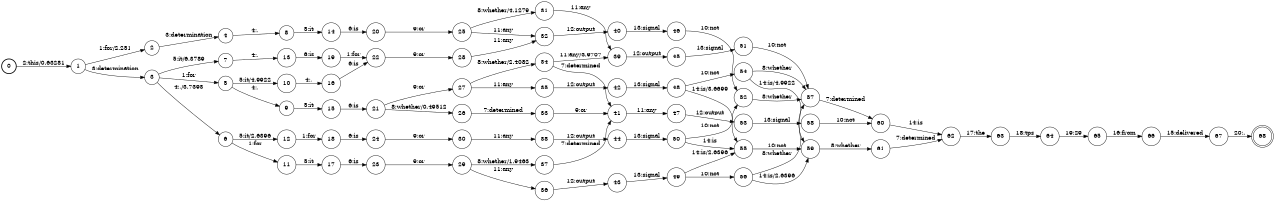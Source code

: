 digraph FST {
rankdir = LR;
size = "8.5,11";
label = "";
center = 1;
orientation = Portrait;
ranksep = "0.4";
nodesep = "0.25";
0 [label = "0", shape = circle, style = bold, fontsize = 14]
	0 -> 1 [label = "2:this/0.63281", fontsize = 14];
1 [label = "1", shape = circle, style = solid, fontsize = 14]
	1 -> 2 [label = "1:for/2.251", fontsize = 14];
	1 -> 3 [label = "3:determination", fontsize = 14];
2 [label = "2", shape = circle, style = solid, fontsize = 14]
	2 -> 4 [label = "3:determination", fontsize = 14];
3 [label = "3", shape = circle, style = solid, fontsize = 14]
	3 -> 5 [label = "1:for", fontsize = 14];
	3 -> 6 [label = "4:,/3.7393", fontsize = 14];
	3 -> 7 [label = "5:it/6.3789", fontsize = 14];
4 [label = "4", shape = circle, style = solid, fontsize = 14]
	4 -> 8 [label = "4:,", fontsize = 14];
5 [label = "5", shape = circle, style = solid, fontsize = 14]
	5 -> 9 [label = "4:,", fontsize = 14];
	5 -> 10 [label = "5:it/4.9922", fontsize = 14];
6 [label = "6", shape = circle, style = solid, fontsize = 14]
	6 -> 11 [label = "1:for", fontsize = 14];
	6 -> 12 [label = "5:it/2.6396", fontsize = 14];
7 [label = "7", shape = circle, style = solid, fontsize = 14]
	7 -> 13 [label = "4:,", fontsize = 14];
8 [label = "8", shape = circle, style = solid, fontsize = 14]
	8 -> 14 [label = "5:it", fontsize = 14];
9 [label = "9", shape = circle, style = solid, fontsize = 14]
	9 -> 15 [label = "5:it", fontsize = 14];
10 [label = "10", shape = circle, style = solid, fontsize = 14]
	10 -> 16 [label = "4:,", fontsize = 14];
11 [label = "11", shape = circle, style = solid, fontsize = 14]
	11 -> 17 [label = "5:it", fontsize = 14];
12 [label = "12", shape = circle, style = solid, fontsize = 14]
	12 -> 18 [label = "1:for", fontsize = 14];
13 [label = "13", shape = circle, style = solid, fontsize = 14]
	13 -> 19 [label = "6:is", fontsize = 14];
14 [label = "14", shape = circle, style = solid, fontsize = 14]
	14 -> 20 [label = "6:is", fontsize = 14];
15 [label = "15", shape = circle, style = solid, fontsize = 14]
	15 -> 21 [label = "6:is", fontsize = 14];
16 [label = "16", shape = circle, style = solid, fontsize = 14]
	16 -> 22 [label = "6:is", fontsize = 14];
17 [label = "17", shape = circle, style = solid, fontsize = 14]
	17 -> 23 [label = "6:is", fontsize = 14];
18 [label = "18", shape = circle, style = solid, fontsize = 14]
	18 -> 24 [label = "6:is", fontsize = 14];
19 [label = "19", shape = circle, style = solid, fontsize = 14]
	19 -> 22 [label = "1:for", fontsize = 14];
20 [label = "20", shape = circle, style = solid, fontsize = 14]
	20 -> 25 [label = "9:or", fontsize = 14];
21 [label = "21", shape = circle, style = solid, fontsize = 14]
	21 -> 26 [label = "8:whether/0.49512", fontsize = 14];
	21 -> 27 [label = "9:or", fontsize = 14];
22 [label = "22", shape = circle, style = solid, fontsize = 14]
	22 -> 28 [label = "9:or", fontsize = 14];
23 [label = "23", shape = circle, style = solid, fontsize = 14]
	23 -> 29 [label = "9:or", fontsize = 14];
24 [label = "24", shape = circle, style = solid, fontsize = 14]
	24 -> 30 [label = "9:or", fontsize = 14];
25 [label = "25", shape = circle, style = solid, fontsize = 14]
	25 -> 31 [label = "8:whether/4.1279", fontsize = 14];
	25 -> 32 [label = "11:any", fontsize = 14];
26 [label = "26", shape = circle, style = solid, fontsize = 14]
	26 -> 33 [label = "7:determined", fontsize = 14];
27 [label = "27", shape = circle, style = solid, fontsize = 14]
	27 -> 34 [label = "8:whether/2.4082", fontsize = 14];
	27 -> 35 [label = "11:any", fontsize = 14];
28 [label = "28", shape = circle, style = solid, fontsize = 14]
	28 -> 32 [label = "11:any", fontsize = 14];
29 [label = "29", shape = circle, style = solid, fontsize = 14]
	29 -> 37 [label = "8:whether/1.9463", fontsize = 14];
	29 -> 36 [label = "11:any", fontsize = 14];
30 [label = "30", shape = circle, style = solid, fontsize = 14]
	30 -> 38 [label = "11:any", fontsize = 14];
31 [label = "31", shape = circle, style = solid, fontsize = 14]
	31 -> 39 [label = "11:any", fontsize = 14];
32 [label = "32", shape = circle, style = solid, fontsize = 14]
	32 -> 40 [label = "12:output", fontsize = 14];
33 [label = "33", shape = circle, style = solid, fontsize = 14]
	33 -> 41 [label = "9:or", fontsize = 14];
34 [label = "34", shape = circle, style = solid, fontsize = 14]
	34 -> 41 [label = "7:determined", fontsize = 14];
	34 -> 39 [label = "11:any/3.9707", fontsize = 14];
35 [label = "35", shape = circle, style = solid, fontsize = 14]
	35 -> 42 [label = "12:output", fontsize = 14];
36 [label = "36", shape = circle, style = solid, fontsize = 14]
	36 -> 43 [label = "12:output", fontsize = 14];
37 [label = "37", shape = circle, style = solid, fontsize = 14]
	37 -> 41 [label = "7:determined", fontsize = 14];
38 [label = "38", shape = circle, style = solid, fontsize = 14]
	38 -> 44 [label = "12:output", fontsize = 14];
39 [label = "39", shape = circle, style = solid, fontsize = 14]
	39 -> 45 [label = "12:output", fontsize = 14];
40 [label = "40", shape = circle, style = solid, fontsize = 14]
	40 -> 46 [label = "13:signal", fontsize = 14];
41 [label = "41", shape = circle, style = solid, fontsize = 14]
	41 -> 47 [label = "11:any", fontsize = 14];
42 [label = "42", shape = circle, style = solid, fontsize = 14]
	42 -> 48 [label = "13:signal", fontsize = 14];
43 [label = "43", shape = circle, style = solid, fontsize = 14]
	43 -> 49 [label = "13:signal", fontsize = 14];
44 [label = "44", shape = circle, style = solid, fontsize = 14]
	44 -> 50 [label = "13:signal", fontsize = 14];
45 [label = "45", shape = circle, style = solid, fontsize = 14]
	45 -> 51 [label = "13:signal", fontsize = 14];
46 [label = "46", shape = circle, style = solid, fontsize = 14]
	46 -> 52 [label = "10:not", fontsize = 14];
47 [label = "47", shape = circle, style = solid, fontsize = 14]
	47 -> 53 [label = "12:output", fontsize = 14];
48 [label = "48", shape = circle, style = solid, fontsize = 14]
	48 -> 55 [label = "14:is/3.6699", fontsize = 14];
	48 -> 54 [label = "10:not", fontsize = 14];
49 [label = "49", shape = circle, style = solid, fontsize = 14]
	49 -> 55 [label = "14:is/2.6396", fontsize = 14];
	49 -> 56 [label = "10:not", fontsize = 14];
50 [label = "50", shape = circle, style = solid, fontsize = 14]
	50 -> 55 [label = "14:is", fontsize = 14];
	50 -> 52 [label = "10:not", fontsize = 14];
51 [label = "51", shape = circle, style = solid, fontsize = 14]
	51 -> 57 [label = "10:not", fontsize = 14];
52 [label = "52", shape = circle, style = solid, fontsize = 14]
	52 -> 57 [label = "8:whether", fontsize = 14];
53 [label = "53", shape = circle, style = solid, fontsize = 14]
	53 -> 58 [label = "13:signal", fontsize = 14];
54 [label = "54", shape = circle, style = solid, fontsize = 14]
	54 -> 59 [label = "14:is/4.9922", fontsize = 14];
	54 -> 57 [label = "8:whether", fontsize = 14];
55 [label = "55", shape = circle, style = solid, fontsize = 14]
	55 -> 59 [label = "10:not", fontsize = 14];
56 [label = "56", shape = circle, style = solid, fontsize = 14]
	56 -> 59 [label = "14:is/2.6396", fontsize = 14];
	56 -> 57 [label = "8:whether", fontsize = 14];
57 [label = "57", shape = circle, style = solid, fontsize = 14]
	57 -> 60 [label = "7:determined", fontsize = 14];
58 [label = "58", shape = circle, style = solid, fontsize = 14]
	58 -> 60 [label = "10:not", fontsize = 14];
59 [label = "59", shape = circle, style = solid, fontsize = 14]
	59 -> 61 [label = "8:whether", fontsize = 14];
60 [label = "60", shape = circle, style = solid, fontsize = 14]
	60 -> 62 [label = "14:is", fontsize = 14];
61 [label = "61", shape = circle, style = solid, fontsize = 14]
	61 -> 62 [label = "7:determined", fontsize = 14];
62 [label = "62", shape = circle, style = solid, fontsize = 14]
	62 -> 63 [label = "17:the", fontsize = 14];
63 [label = "63", shape = circle, style = solid, fontsize = 14]
	63 -> 64 [label = "18:tps", fontsize = 14];
64 [label = "64", shape = circle, style = solid, fontsize = 14]
	64 -> 65 [label = "19:29", fontsize = 14];
65 [label = "65", shape = circle, style = solid, fontsize = 14]
	65 -> 66 [label = "16:from", fontsize = 14];
66 [label = "66", shape = circle, style = solid, fontsize = 14]
	66 -> 67 [label = "15:delivered", fontsize = 14];
67 [label = "67", shape = circle, style = solid, fontsize = 14]
	67 -> 68 [label = "20:.", fontsize = 14];
68 [label = "68", shape = doublecircle, style = solid, fontsize = 14]
}
